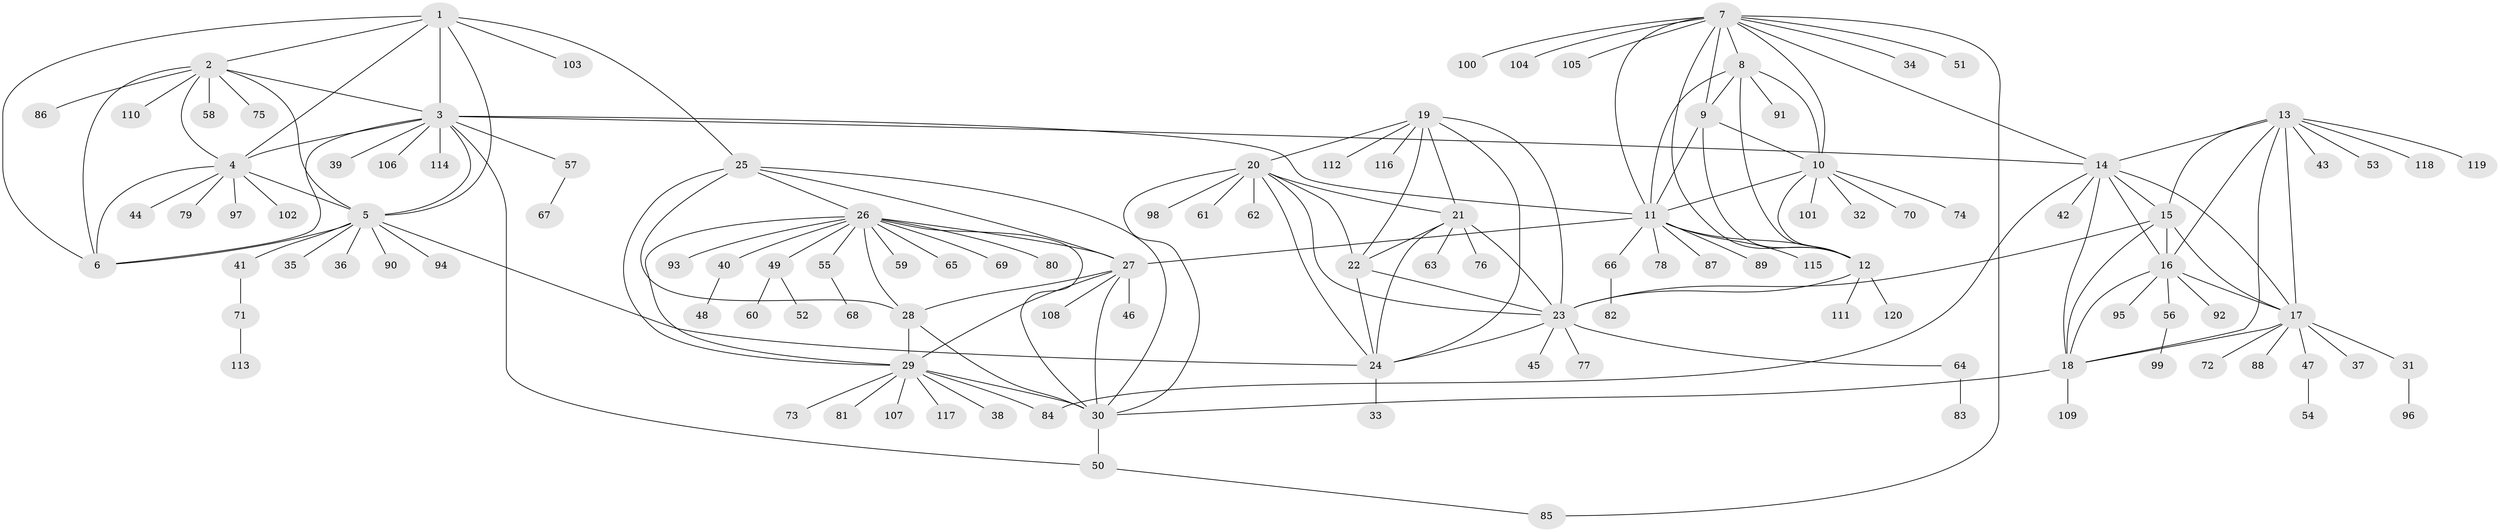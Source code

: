 // Generated by graph-tools (version 1.1) at 2025/26/03/09/25 03:26:41]
// undirected, 120 vertices, 178 edges
graph export_dot {
graph [start="1"]
  node [color=gray90,style=filled];
  1;
  2;
  3;
  4;
  5;
  6;
  7;
  8;
  9;
  10;
  11;
  12;
  13;
  14;
  15;
  16;
  17;
  18;
  19;
  20;
  21;
  22;
  23;
  24;
  25;
  26;
  27;
  28;
  29;
  30;
  31;
  32;
  33;
  34;
  35;
  36;
  37;
  38;
  39;
  40;
  41;
  42;
  43;
  44;
  45;
  46;
  47;
  48;
  49;
  50;
  51;
  52;
  53;
  54;
  55;
  56;
  57;
  58;
  59;
  60;
  61;
  62;
  63;
  64;
  65;
  66;
  67;
  68;
  69;
  70;
  71;
  72;
  73;
  74;
  75;
  76;
  77;
  78;
  79;
  80;
  81;
  82;
  83;
  84;
  85;
  86;
  87;
  88;
  89;
  90;
  91;
  92;
  93;
  94;
  95;
  96;
  97;
  98;
  99;
  100;
  101;
  102;
  103;
  104;
  105;
  106;
  107;
  108;
  109;
  110;
  111;
  112;
  113;
  114;
  115;
  116;
  117;
  118;
  119;
  120;
  1 -- 2;
  1 -- 3;
  1 -- 4;
  1 -- 5;
  1 -- 6;
  1 -- 25;
  1 -- 103;
  2 -- 3;
  2 -- 4;
  2 -- 5;
  2 -- 6;
  2 -- 58;
  2 -- 75;
  2 -- 86;
  2 -- 110;
  3 -- 4;
  3 -- 5;
  3 -- 6;
  3 -- 11;
  3 -- 14;
  3 -- 39;
  3 -- 50;
  3 -- 57;
  3 -- 106;
  3 -- 114;
  4 -- 5;
  4 -- 6;
  4 -- 44;
  4 -- 79;
  4 -- 97;
  4 -- 102;
  5 -- 6;
  5 -- 24;
  5 -- 35;
  5 -- 36;
  5 -- 41;
  5 -- 90;
  5 -- 94;
  7 -- 8;
  7 -- 9;
  7 -- 10;
  7 -- 11;
  7 -- 12;
  7 -- 14;
  7 -- 34;
  7 -- 51;
  7 -- 85;
  7 -- 100;
  7 -- 104;
  7 -- 105;
  8 -- 9;
  8 -- 10;
  8 -- 11;
  8 -- 12;
  8 -- 91;
  9 -- 10;
  9 -- 11;
  9 -- 12;
  10 -- 11;
  10 -- 12;
  10 -- 32;
  10 -- 70;
  10 -- 74;
  10 -- 101;
  11 -- 12;
  11 -- 27;
  11 -- 66;
  11 -- 78;
  11 -- 87;
  11 -- 89;
  11 -- 115;
  12 -- 23;
  12 -- 111;
  12 -- 120;
  13 -- 14;
  13 -- 15;
  13 -- 16;
  13 -- 17;
  13 -- 18;
  13 -- 43;
  13 -- 53;
  13 -- 118;
  13 -- 119;
  14 -- 15;
  14 -- 16;
  14 -- 17;
  14 -- 18;
  14 -- 42;
  14 -- 84;
  15 -- 16;
  15 -- 17;
  15 -- 18;
  15 -- 23;
  16 -- 17;
  16 -- 18;
  16 -- 56;
  16 -- 92;
  16 -- 95;
  17 -- 18;
  17 -- 31;
  17 -- 37;
  17 -- 47;
  17 -- 72;
  17 -- 88;
  18 -- 30;
  18 -- 109;
  19 -- 20;
  19 -- 21;
  19 -- 22;
  19 -- 23;
  19 -- 24;
  19 -- 112;
  19 -- 116;
  20 -- 21;
  20 -- 22;
  20 -- 23;
  20 -- 24;
  20 -- 30;
  20 -- 61;
  20 -- 62;
  20 -- 98;
  21 -- 22;
  21 -- 23;
  21 -- 24;
  21 -- 63;
  21 -- 76;
  22 -- 23;
  22 -- 24;
  23 -- 24;
  23 -- 45;
  23 -- 64;
  23 -- 77;
  24 -- 33;
  25 -- 26;
  25 -- 27;
  25 -- 28;
  25 -- 29;
  25 -- 30;
  26 -- 27;
  26 -- 28;
  26 -- 29;
  26 -- 30;
  26 -- 40;
  26 -- 49;
  26 -- 55;
  26 -- 59;
  26 -- 65;
  26 -- 69;
  26 -- 80;
  26 -- 93;
  27 -- 28;
  27 -- 29;
  27 -- 30;
  27 -- 46;
  27 -- 108;
  28 -- 29;
  28 -- 30;
  29 -- 30;
  29 -- 38;
  29 -- 73;
  29 -- 81;
  29 -- 84;
  29 -- 107;
  29 -- 117;
  30 -- 50;
  31 -- 96;
  40 -- 48;
  41 -- 71;
  47 -- 54;
  49 -- 52;
  49 -- 60;
  50 -- 85;
  55 -- 68;
  56 -- 99;
  57 -- 67;
  64 -- 83;
  66 -- 82;
  71 -- 113;
}
